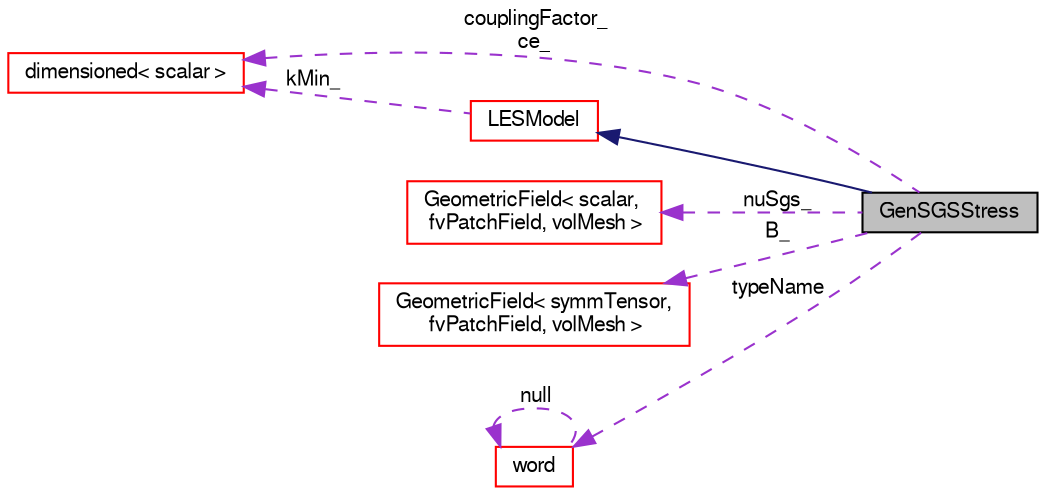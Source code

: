 digraph "GenSGSStress"
{
  bgcolor="transparent";
  edge [fontname="FreeSans",fontsize="10",labelfontname="FreeSans",labelfontsize="10"];
  node [fontname="FreeSans",fontsize="10",shape=record];
  rankdir="LR";
  Node21 [label="GenSGSStress",height=0.2,width=0.4,color="black", fillcolor="grey75", style="filled", fontcolor="black"];
  Node22 -> Node21 [dir="back",color="midnightblue",fontsize="10",style="solid",fontname="FreeSans"];
  Node22 [label="LESModel",height=0.2,width=0.4,color="red",URL="$a30874.html",tooltip="Base class for all incompressible flow LES SGS models. "];
  Node99 -> Node22 [dir="back",color="darkorchid3",fontsize="10",style="dashed",label=" kMin_" ,fontname="FreeSans"];
  Node99 [label="dimensioned\< scalar \>",height=0.2,width=0.4,color="red",URL="$a26366.html"];
  Node101 -> Node21 [dir="back",color="darkorchid3",fontsize="10",style="dashed",label=" nuSgs_" ,fontname="FreeSans"];
  Node101 [label="GeometricField\< scalar,\l fvPatchField, volMesh \>",height=0.2,width=0.4,color="red",URL="$a22434.html"];
  Node103 -> Node21 [dir="back",color="darkorchid3",fontsize="10",style="dashed",label=" B_" ,fontname="FreeSans"];
  Node103 [label="GeometricField\< symmTensor,\l fvPatchField, volMesh \>",height=0.2,width=0.4,color="red",URL="$a22434.html"];
  Node99 -> Node21 [dir="back",color="darkorchid3",fontsize="10",style="dashed",label=" couplingFactor_\nce_" ,fontname="FreeSans"];
  Node37 -> Node21 [dir="back",color="darkorchid3",fontsize="10",style="dashed",label=" typeName" ,fontname="FreeSans"];
  Node37 [label="word",height=0.2,width=0.4,color="red",URL="$a28258.html",tooltip="A class for handling words, derived from string. "];
  Node37 -> Node37 [dir="back",color="darkorchid3",fontsize="10",style="dashed",label=" null" ,fontname="FreeSans"];
}
